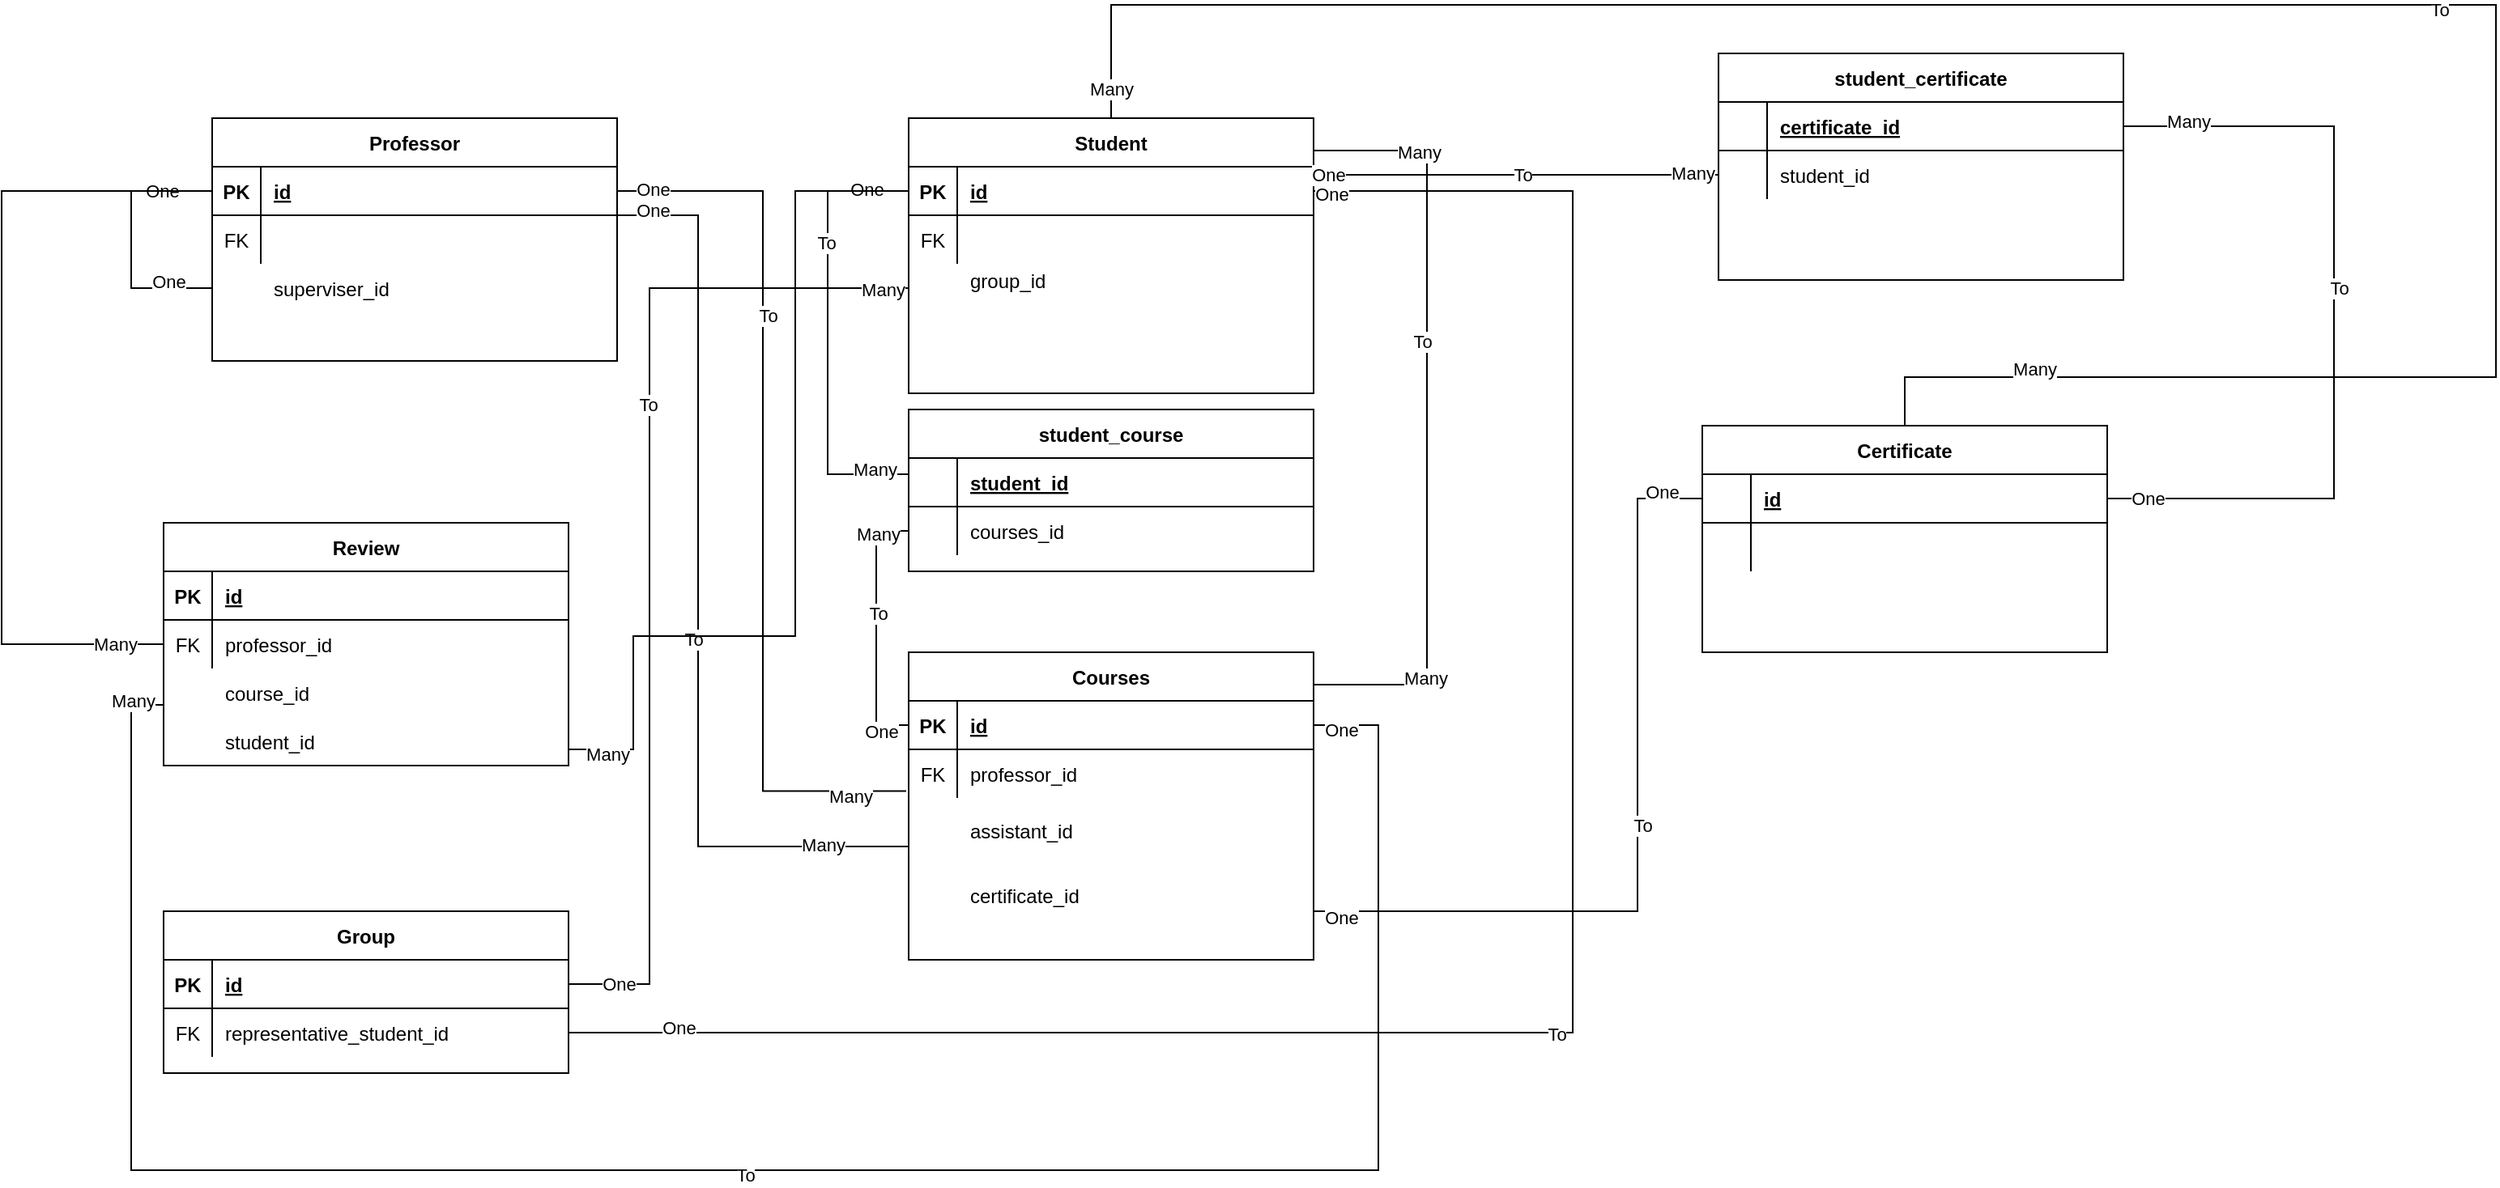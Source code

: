 <mxfile version="21.6.1" type="github">
  <diagram id="R2lEEEUBdFMjLlhIrx00" name="Page-1">
    <mxGraphModel dx="3353" dy="972" grid="1" gridSize="10" guides="1" tooltips="1" connect="1" arrows="1" fold="1" page="1" pageScale="1" pageWidth="850" pageHeight="1100" math="0" shadow="0" extFonts="Permanent Marker^https://fonts.googleapis.com/css?family=Permanent+Marker">
      <root>
        <mxCell id="0" />
        <mxCell id="1" parent="0" />
        <mxCell id="C-vyLk0tnHw3VtMMgP7b-23" value="Professor" style="shape=table;startSize=30;container=1;collapsible=1;childLayout=tableLayout;fixedRows=1;rowLines=0;fontStyle=1;align=center;resizeLast=1;" parent="1" vertex="1">
          <mxGeometry x="80" y="140" width="250" height="150" as="geometry" />
        </mxCell>
        <mxCell id="C-vyLk0tnHw3VtMMgP7b-24" value="" style="shape=partialRectangle;collapsible=0;dropTarget=0;pointerEvents=0;fillColor=none;points=[[0,0.5],[1,0.5]];portConstraint=eastwest;top=0;left=0;right=0;bottom=1;" parent="C-vyLk0tnHw3VtMMgP7b-23" vertex="1">
          <mxGeometry y="30" width="250" height="30" as="geometry" />
        </mxCell>
        <mxCell id="C-vyLk0tnHw3VtMMgP7b-25" value="PK" style="shape=partialRectangle;overflow=hidden;connectable=0;fillColor=none;top=0;left=0;bottom=0;right=0;fontStyle=1;" parent="C-vyLk0tnHw3VtMMgP7b-24" vertex="1">
          <mxGeometry width="30" height="30" as="geometry">
            <mxRectangle width="30" height="30" as="alternateBounds" />
          </mxGeometry>
        </mxCell>
        <mxCell id="C-vyLk0tnHw3VtMMgP7b-26" value="id" style="shape=partialRectangle;overflow=hidden;connectable=0;fillColor=none;top=0;left=0;bottom=0;right=0;align=left;spacingLeft=6;fontStyle=5;" parent="C-vyLk0tnHw3VtMMgP7b-24" vertex="1">
          <mxGeometry x="30" width="220" height="30" as="geometry">
            <mxRectangle width="220" height="30" as="alternateBounds" />
          </mxGeometry>
        </mxCell>
        <mxCell id="C-vyLk0tnHw3VtMMgP7b-27" value="" style="shape=partialRectangle;collapsible=0;dropTarget=0;pointerEvents=0;fillColor=none;points=[[0,0.5],[1,0.5]];portConstraint=eastwest;top=0;left=0;right=0;bottom=0;" parent="C-vyLk0tnHw3VtMMgP7b-23" vertex="1">
          <mxGeometry y="60" width="250" height="30" as="geometry" />
        </mxCell>
        <mxCell id="C-vyLk0tnHw3VtMMgP7b-28" value="FK" style="shape=partialRectangle;overflow=hidden;connectable=0;fillColor=none;top=0;left=0;bottom=0;right=0;" parent="C-vyLk0tnHw3VtMMgP7b-27" vertex="1">
          <mxGeometry width="30" height="30" as="geometry">
            <mxRectangle width="30" height="30" as="alternateBounds" />
          </mxGeometry>
        </mxCell>
        <mxCell id="C-vyLk0tnHw3VtMMgP7b-29" value="" style="shape=partialRectangle;overflow=hidden;connectable=0;fillColor=none;top=0;left=0;bottom=0;right=0;align=left;spacingLeft=6;" parent="C-vyLk0tnHw3VtMMgP7b-27" vertex="1">
          <mxGeometry x="30" width="220" height="30" as="geometry">
            <mxRectangle width="220" height="30" as="alternateBounds" />
          </mxGeometry>
        </mxCell>
        <mxCell id="u_L2M56FNfiMDBvB7FRl-4" style="edgeStyle=orthogonalEdgeStyle;rounded=0;orthogonalLoop=1;jettySize=auto;html=1;exitX=1;exitY=0.5;exitDx=0;exitDy=0;" edge="1" parent="C-vyLk0tnHw3VtMMgP7b-23" source="C-vyLk0tnHw3VtMMgP7b-24" target="C-vyLk0tnHw3VtMMgP7b-24">
          <mxGeometry relative="1" as="geometry" />
        </mxCell>
        <mxCell id="u_L2M56FNfiMDBvB7FRl-63" style="edgeStyle=orthogonalEdgeStyle;rounded=0;orthogonalLoop=1;jettySize=auto;html=1;endArrow=none;endFill=0;" edge="1" parent="1" source="u_L2M56FNfiMDBvB7FRl-5" target="u_L2M56FNfiMDBvB7FRl-13">
          <mxGeometry relative="1" as="geometry">
            <Array as="points">
              <mxPoint x="830" y="160" />
              <mxPoint x="830" y="490" />
            </Array>
          </mxGeometry>
        </mxCell>
        <mxCell id="u_L2M56FNfiMDBvB7FRl-64" value="Many" style="edgeLabel;html=1;align=center;verticalAlign=middle;resizable=0;points=[];" vertex="1" connectable="0" parent="u_L2M56FNfiMDBvB7FRl-63">
          <mxGeometry x="-0.723" y="-1" relative="1" as="geometry">
            <mxPoint as="offset" />
          </mxGeometry>
        </mxCell>
        <mxCell id="u_L2M56FNfiMDBvB7FRl-65" value="To" style="edgeLabel;html=1;align=center;verticalAlign=middle;resizable=0;points=[];" vertex="1" connectable="0" parent="u_L2M56FNfiMDBvB7FRl-63">
          <mxGeometry x="-0.2" y="-3" relative="1" as="geometry">
            <mxPoint as="offset" />
          </mxGeometry>
        </mxCell>
        <mxCell id="u_L2M56FNfiMDBvB7FRl-66" value="Many" style="edgeLabel;html=1;align=center;verticalAlign=middle;resizable=0;points=[];" vertex="1" connectable="0" parent="u_L2M56FNfiMDBvB7FRl-63">
          <mxGeometry x="0.686" y="-1" relative="1" as="geometry">
            <mxPoint as="offset" />
          </mxGeometry>
        </mxCell>
        <mxCell id="u_L2M56FNfiMDBvB7FRl-156" style="edgeStyle=orthogonalEdgeStyle;rounded=0;orthogonalLoop=1;jettySize=auto;html=1;entryX=0.5;entryY=0;entryDx=0;entryDy=0;endArrow=none;endFill=0;" edge="1" parent="1" source="u_L2M56FNfiMDBvB7FRl-5" target="u_L2M56FNfiMDBvB7FRl-122">
          <mxGeometry relative="1" as="geometry">
            <Array as="points">
              <mxPoint x="635" y="70" />
              <mxPoint x="1490" y="70" />
              <mxPoint x="1490" y="300" />
              <mxPoint x="1125" y="300" />
            </Array>
          </mxGeometry>
        </mxCell>
        <mxCell id="u_L2M56FNfiMDBvB7FRl-157" value="Many" style="edgeLabel;html=1;align=center;verticalAlign=middle;resizable=0;points=[];" vertex="1" connectable="0" parent="u_L2M56FNfiMDBvB7FRl-156">
          <mxGeometry x="0.858" y="-5" relative="1" as="geometry">
            <mxPoint as="offset" />
          </mxGeometry>
        </mxCell>
        <mxCell id="u_L2M56FNfiMDBvB7FRl-158" value="To" style="edgeLabel;html=1;align=center;verticalAlign=middle;resizable=0;points=[];" vertex="1" connectable="0" parent="u_L2M56FNfiMDBvB7FRl-156">
          <mxGeometry x="0.148" y="-3" relative="1" as="geometry">
            <mxPoint as="offset" />
          </mxGeometry>
        </mxCell>
        <mxCell id="u_L2M56FNfiMDBvB7FRl-159" value="Many" style="edgeLabel;html=1;align=center;verticalAlign=middle;resizable=0;points=[];" vertex="1" connectable="0" parent="u_L2M56FNfiMDBvB7FRl-156">
          <mxGeometry x="-0.976" relative="1" as="geometry">
            <mxPoint as="offset" />
          </mxGeometry>
        </mxCell>
        <mxCell id="u_L2M56FNfiMDBvB7FRl-5" value="Student" style="shape=table;startSize=30;container=1;collapsible=1;childLayout=tableLayout;fixedRows=1;rowLines=0;fontStyle=1;align=center;resizeLast=1;" vertex="1" parent="1">
          <mxGeometry x="510" y="140" width="250" height="170" as="geometry" />
        </mxCell>
        <mxCell id="u_L2M56FNfiMDBvB7FRl-6" value="" style="shape=partialRectangle;collapsible=0;dropTarget=0;pointerEvents=0;fillColor=none;points=[[0,0.5],[1,0.5]];portConstraint=eastwest;top=0;left=0;right=0;bottom=1;" vertex="1" parent="u_L2M56FNfiMDBvB7FRl-5">
          <mxGeometry y="30" width="250" height="30" as="geometry" />
        </mxCell>
        <mxCell id="u_L2M56FNfiMDBvB7FRl-7" value="PK" style="shape=partialRectangle;overflow=hidden;connectable=0;fillColor=none;top=0;left=0;bottom=0;right=0;fontStyle=1;" vertex="1" parent="u_L2M56FNfiMDBvB7FRl-6">
          <mxGeometry width="30" height="30" as="geometry">
            <mxRectangle width="30" height="30" as="alternateBounds" />
          </mxGeometry>
        </mxCell>
        <mxCell id="u_L2M56FNfiMDBvB7FRl-8" value="id" style="shape=partialRectangle;overflow=hidden;connectable=0;fillColor=none;top=0;left=0;bottom=0;right=0;align=left;spacingLeft=6;fontStyle=5;" vertex="1" parent="u_L2M56FNfiMDBvB7FRl-6">
          <mxGeometry x="30" width="220" height="30" as="geometry">
            <mxRectangle width="220" height="30" as="alternateBounds" />
          </mxGeometry>
        </mxCell>
        <mxCell id="u_L2M56FNfiMDBvB7FRl-9" value="" style="shape=partialRectangle;collapsible=0;dropTarget=0;pointerEvents=0;fillColor=none;points=[[0,0.5],[1,0.5]];portConstraint=eastwest;top=0;left=0;right=0;bottom=0;" vertex="1" parent="u_L2M56FNfiMDBvB7FRl-5">
          <mxGeometry y="60" width="250" height="30" as="geometry" />
        </mxCell>
        <mxCell id="u_L2M56FNfiMDBvB7FRl-10" value="FK" style="shape=partialRectangle;overflow=hidden;connectable=0;fillColor=none;top=0;left=0;bottom=0;right=0;" vertex="1" parent="u_L2M56FNfiMDBvB7FRl-9">
          <mxGeometry width="30" height="30" as="geometry">
            <mxRectangle width="30" height="30" as="alternateBounds" />
          </mxGeometry>
        </mxCell>
        <mxCell id="u_L2M56FNfiMDBvB7FRl-11" value="" style="shape=partialRectangle;overflow=hidden;connectable=0;fillColor=none;top=0;left=0;bottom=0;right=0;align=left;spacingLeft=6;" vertex="1" parent="u_L2M56FNfiMDBvB7FRl-9">
          <mxGeometry x="30" width="220" height="30" as="geometry">
            <mxRectangle width="220" height="30" as="alternateBounds" />
          </mxGeometry>
        </mxCell>
        <mxCell id="u_L2M56FNfiMDBvB7FRl-12" style="edgeStyle=orthogonalEdgeStyle;rounded=0;orthogonalLoop=1;jettySize=auto;html=1;exitX=1;exitY=0.5;exitDx=0;exitDy=0;" edge="1" parent="u_L2M56FNfiMDBvB7FRl-5" source="u_L2M56FNfiMDBvB7FRl-6" target="u_L2M56FNfiMDBvB7FRl-6">
          <mxGeometry relative="1" as="geometry" />
        </mxCell>
        <mxCell id="u_L2M56FNfiMDBvB7FRl-13" value="Courses" style="shape=table;startSize=30;container=1;collapsible=1;childLayout=tableLayout;fixedRows=1;rowLines=0;fontStyle=1;align=center;resizeLast=1;" vertex="1" parent="1">
          <mxGeometry x="510" y="470" width="250" height="190" as="geometry" />
        </mxCell>
        <mxCell id="u_L2M56FNfiMDBvB7FRl-14" value="" style="shape=partialRectangle;collapsible=0;dropTarget=0;pointerEvents=0;fillColor=none;points=[[0,0.5],[1,0.5]];portConstraint=eastwest;top=0;left=0;right=0;bottom=1;" vertex="1" parent="u_L2M56FNfiMDBvB7FRl-13">
          <mxGeometry y="30" width="250" height="30" as="geometry" />
        </mxCell>
        <mxCell id="u_L2M56FNfiMDBvB7FRl-15" value="PK" style="shape=partialRectangle;overflow=hidden;connectable=0;fillColor=none;top=0;left=0;bottom=0;right=0;fontStyle=1;" vertex="1" parent="u_L2M56FNfiMDBvB7FRl-14">
          <mxGeometry width="30" height="30" as="geometry">
            <mxRectangle width="30" height="30" as="alternateBounds" />
          </mxGeometry>
        </mxCell>
        <mxCell id="u_L2M56FNfiMDBvB7FRl-16" value="id" style="shape=partialRectangle;overflow=hidden;connectable=0;fillColor=none;top=0;left=0;bottom=0;right=0;align=left;spacingLeft=6;fontStyle=5;" vertex="1" parent="u_L2M56FNfiMDBvB7FRl-14">
          <mxGeometry x="30" width="220" height="30" as="geometry">
            <mxRectangle width="220" height="30" as="alternateBounds" />
          </mxGeometry>
        </mxCell>
        <mxCell id="u_L2M56FNfiMDBvB7FRl-17" value="" style="shape=partialRectangle;collapsible=0;dropTarget=0;pointerEvents=0;fillColor=none;points=[[0,0.5],[1,0.5]];portConstraint=eastwest;top=0;left=0;right=0;bottom=0;" vertex="1" parent="u_L2M56FNfiMDBvB7FRl-13">
          <mxGeometry y="60" width="250" height="30" as="geometry" />
        </mxCell>
        <mxCell id="u_L2M56FNfiMDBvB7FRl-18" value="FK" style="shape=partialRectangle;overflow=hidden;connectable=0;fillColor=none;top=0;left=0;bottom=0;right=0;" vertex="1" parent="u_L2M56FNfiMDBvB7FRl-17">
          <mxGeometry width="30" height="30" as="geometry">
            <mxRectangle width="30" height="30" as="alternateBounds" />
          </mxGeometry>
        </mxCell>
        <mxCell id="u_L2M56FNfiMDBvB7FRl-19" value="professor_id" style="shape=partialRectangle;overflow=hidden;connectable=0;fillColor=none;top=0;left=0;bottom=0;right=0;align=left;spacingLeft=6;" vertex="1" parent="u_L2M56FNfiMDBvB7FRl-17">
          <mxGeometry x="30" width="220" height="30" as="geometry">
            <mxRectangle width="220" height="30" as="alternateBounds" />
          </mxGeometry>
        </mxCell>
        <mxCell id="u_L2M56FNfiMDBvB7FRl-20" style="edgeStyle=orthogonalEdgeStyle;rounded=0;orthogonalLoop=1;jettySize=auto;html=1;exitX=1;exitY=0.5;exitDx=0;exitDy=0;" edge="1" parent="u_L2M56FNfiMDBvB7FRl-13" source="u_L2M56FNfiMDBvB7FRl-14" target="u_L2M56FNfiMDBvB7FRl-14">
          <mxGeometry relative="1" as="geometry" />
        </mxCell>
        <mxCell id="u_L2M56FNfiMDBvB7FRl-21" value="Group" style="shape=table;startSize=30;container=1;collapsible=1;childLayout=tableLayout;fixedRows=1;rowLines=0;fontStyle=1;align=center;resizeLast=1;" vertex="1" parent="1">
          <mxGeometry x="50" y="630" width="250" height="100" as="geometry" />
        </mxCell>
        <mxCell id="u_L2M56FNfiMDBvB7FRl-22" value="" style="shape=partialRectangle;collapsible=0;dropTarget=0;pointerEvents=0;fillColor=none;points=[[0,0.5],[1,0.5]];portConstraint=eastwest;top=0;left=0;right=0;bottom=1;" vertex="1" parent="u_L2M56FNfiMDBvB7FRl-21">
          <mxGeometry y="30" width="250" height="30" as="geometry" />
        </mxCell>
        <mxCell id="u_L2M56FNfiMDBvB7FRl-23" value="PK" style="shape=partialRectangle;overflow=hidden;connectable=0;fillColor=none;top=0;left=0;bottom=0;right=0;fontStyle=1;" vertex="1" parent="u_L2M56FNfiMDBvB7FRl-22">
          <mxGeometry width="30" height="30" as="geometry">
            <mxRectangle width="30" height="30" as="alternateBounds" />
          </mxGeometry>
        </mxCell>
        <mxCell id="u_L2M56FNfiMDBvB7FRl-24" value="id" style="shape=partialRectangle;overflow=hidden;connectable=0;fillColor=none;top=0;left=0;bottom=0;right=0;align=left;spacingLeft=6;fontStyle=5;" vertex="1" parent="u_L2M56FNfiMDBvB7FRl-22">
          <mxGeometry x="30" width="220" height="30" as="geometry">
            <mxRectangle width="220" height="30" as="alternateBounds" />
          </mxGeometry>
        </mxCell>
        <mxCell id="u_L2M56FNfiMDBvB7FRl-25" value="" style="shape=partialRectangle;collapsible=0;dropTarget=0;pointerEvents=0;fillColor=none;points=[[0,0.5],[1,0.5]];portConstraint=eastwest;top=0;left=0;right=0;bottom=0;" vertex="1" parent="u_L2M56FNfiMDBvB7FRl-21">
          <mxGeometry y="60" width="250" height="30" as="geometry" />
        </mxCell>
        <mxCell id="u_L2M56FNfiMDBvB7FRl-26" value="FK" style="shape=partialRectangle;overflow=hidden;connectable=0;fillColor=none;top=0;left=0;bottom=0;right=0;" vertex="1" parent="u_L2M56FNfiMDBvB7FRl-25">
          <mxGeometry width="30" height="30" as="geometry">
            <mxRectangle width="30" height="30" as="alternateBounds" />
          </mxGeometry>
        </mxCell>
        <mxCell id="u_L2M56FNfiMDBvB7FRl-27" value="representative_student_id" style="shape=partialRectangle;overflow=hidden;connectable=0;fillColor=none;top=0;left=0;bottom=0;right=0;align=left;spacingLeft=6;" vertex="1" parent="u_L2M56FNfiMDBvB7FRl-25">
          <mxGeometry x="30" width="220" height="30" as="geometry">
            <mxRectangle width="220" height="30" as="alternateBounds" />
          </mxGeometry>
        </mxCell>
        <mxCell id="u_L2M56FNfiMDBvB7FRl-28" style="edgeStyle=orthogonalEdgeStyle;rounded=0;orthogonalLoop=1;jettySize=auto;html=1;exitX=1;exitY=0.5;exitDx=0;exitDy=0;" edge="1" parent="u_L2M56FNfiMDBvB7FRl-21" source="u_L2M56FNfiMDBvB7FRl-22" target="u_L2M56FNfiMDBvB7FRl-22">
          <mxGeometry relative="1" as="geometry" />
        </mxCell>
        <mxCell id="u_L2M56FNfiMDBvB7FRl-50" style="edgeStyle=orthogonalEdgeStyle;rounded=0;orthogonalLoop=1;jettySize=auto;html=1;exitX=1;exitY=0.5;exitDx=0;exitDy=0;entryX=-0.006;entryY=0.86;entryDx=0;entryDy=0;entryPerimeter=0;endArrow=none;endFill=0;" edge="1" parent="1" source="C-vyLk0tnHw3VtMMgP7b-24" target="u_L2M56FNfiMDBvB7FRl-17">
          <mxGeometry relative="1" as="geometry" />
        </mxCell>
        <mxCell id="u_L2M56FNfiMDBvB7FRl-51" value="One" style="edgeLabel;html=1;align=center;verticalAlign=middle;resizable=0;points=[];" vertex="1" connectable="0" parent="u_L2M56FNfiMDBvB7FRl-50">
          <mxGeometry x="-0.921" y="1" relative="1" as="geometry">
            <mxPoint as="offset" />
          </mxGeometry>
        </mxCell>
        <mxCell id="u_L2M56FNfiMDBvB7FRl-52" value="To" style="edgeLabel;html=1;align=center;verticalAlign=middle;resizable=0;points=[];" vertex="1" connectable="0" parent="u_L2M56FNfiMDBvB7FRl-50">
          <mxGeometry x="-0.394" y="3" relative="1" as="geometry">
            <mxPoint as="offset" />
          </mxGeometry>
        </mxCell>
        <mxCell id="u_L2M56FNfiMDBvB7FRl-53" value="Many" style="edgeLabel;html=1;align=center;verticalAlign=middle;resizable=0;points=[];" vertex="1" connectable="0" parent="u_L2M56FNfiMDBvB7FRl-50">
          <mxGeometry x="0.876" y="-3" relative="1" as="geometry">
            <mxPoint as="offset" />
          </mxGeometry>
        </mxCell>
        <mxCell id="u_L2M56FNfiMDBvB7FRl-55" value="student_course" style="shape=table;startSize=30;container=1;collapsible=1;childLayout=tableLayout;fixedRows=1;rowLines=0;fontStyle=1;align=center;resizeLast=1;" vertex="1" parent="1">
          <mxGeometry x="510" y="320" width="250" height="100" as="geometry" />
        </mxCell>
        <mxCell id="u_L2M56FNfiMDBvB7FRl-56" value="" style="shape=partialRectangle;collapsible=0;dropTarget=0;pointerEvents=0;fillColor=none;points=[[0,0.5],[1,0.5]];portConstraint=eastwest;top=0;left=0;right=0;bottom=1;" vertex="1" parent="u_L2M56FNfiMDBvB7FRl-55">
          <mxGeometry y="30" width="250" height="30" as="geometry" />
        </mxCell>
        <mxCell id="u_L2M56FNfiMDBvB7FRl-57" value="" style="shape=partialRectangle;overflow=hidden;connectable=0;fillColor=none;top=0;left=0;bottom=0;right=0;fontStyle=1;" vertex="1" parent="u_L2M56FNfiMDBvB7FRl-56">
          <mxGeometry width="30" height="30" as="geometry">
            <mxRectangle width="30" height="30" as="alternateBounds" />
          </mxGeometry>
        </mxCell>
        <mxCell id="u_L2M56FNfiMDBvB7FRl-58" value="student_id" style="shape=partialRectangle;overflow=hidden;connectable=0;fillColor=none;top=0;left=0;bottom=0;right=0;align=left;spacingLeft=6;fontStyle=5;" vertex="1" parent="u_L2M56FNfiMDBvB7FRl-56">
          <mxGeometry x="30" width="220" height="30" as="geometry">
            <mxRectangle width="220" height="30" as="alternateBounds" />
          </mxGeometry>
        </mxCell>
        <mxCell id="u_L2M56FNfiMDBvB7FRl-59" value="" style="shape=partialRectangle;collapsible=0;dropTarget=0;pointerEvents=0;fillColor=none;points=[[0,0.5],[1,0.5]];portConstraint=eastwest;top=0;left=0;right=0;bottom=0;" vertex="1" parent="u_L2M56FNfiMDBvB7FRl-55">
          <mxGeometry y="60" width="250" height="30" as="geometry" />
        </mxCell>
        <mxCell id="u_L2M56FNfiMDBvB7FRl-60" value="" style="shape=partialRectangle;overflow=hidden;connectable=0;fillColor=none;top=0;left=0;bottom=0;right=0;" vertex="1" parent="u_L2M56FNfiMDBvB7FRl-59">
          <mxGeometry width="30" height="30" as="geometry">
            <mxRectangle width="30" height="30" as="alternateBounds" />
          </mxGeometry>
        </mxCell>
        <mxCell id="u_L2M56FNfiMDBvB7FRl-61" value="courses_id" style="shape=partialRectangle;overflow=hidden;connectable=0;fillColor=none;top=0;left=0;bottom=0;right=0;align=left;spacingLeft=6;" vertex="1" parent="u_L2M56FNfiMDBvB7FRl-59">
          <mxGeometry x="30" width="220" height="30" as="geometry">
            <mxRectangle width="220" height="30" as="alternateBounds" />
          </mxGeometry>
        </mxCell>
        <mxCell id="u_L2M56FNfiMDBvB7FRl-62" style="edgeStyle=orthogonalEdgeStyle;rounded=0;orthogonalLoop=1;jettySize=auto;html=1;exitX=1;exitY=0.5;exitDx=0;exitDy=0;" edge="1" parent="u_L2M56FNfiMDBvB7FRl-55" source="u_L2M56FNfiMDBvB7FRl-56" target="u_L2M56FNfiMDBvB7FRl-56">
          <mxGeometry relative="1" as="geometry" />
        </mxCell>
        <mxCell id="u_L2M56FNfiMDBvB7FRl-67" style="edgeStyle=orthogonalEdgeStyle;rounded=0;orthogonalLoop=1;jettySize=auto;html=1;exitX=0;exitY=0.5;exitDx=0;exitDy=0;entryX=0;entryY=0.5;entryDx=0;entryDy=0;endArrow=none;endFill=0;" edge="1" parent="1" source="u_L2M56FNfiMDBvB7FRl-14" target="u_L2M56FNfiMDBvB7FRl-59">
          <mxGeometry relative="1" as="geometry" />
        </mxCell>
        <mxCell id="u_L2M56FNfiMDBvB7FRl-72" value="One" style="edgeLabel;html=1;align=center;verticalAlign=middle;resizable=0;points=[];" vertex="1" connectable="0" parent="u_L2M56FNfiMDBvB7FRl-67">
          <mxGeometry x="-0.783" y="4" relative="1" as="geometry">
            <mxPoint as="offset" />
          </mxGeometry>
        </mxCell>
        <mxCell id="u_L2M56FNfiMDBvB7FRl-73" value="To" style="edgeLabel;html=1;align=center;verticalAlign=middle;resizable=0;points=[];" vertex="1" connectable="0" parent="u_L2M56FNfiMDBvB7FRl-67">
          <mxGeometry x="0.113" y="-1" relative="1" as="geometry">
            <mxPoint as="offset" />
          </mxGeometry>
        </mxCell>
        <mxCell id="u_L2M56FNfiMDBvB7FRl-74" value="Many" style="edgeLabel;html=1;align=center;verticalAlign=middle;resizable=0;points=[];" vertex="1" connectable="0" parent="u_L2M56FNfiMDBvB7FRl-67">
          <mxGeometry x="0.731" y="-1" relative="1" as="geometry">
            <mxPoint as="offset" />
          </mxGeometry>
        </mxCell>
        <mxCell id="u_L2M56FNfiMDBvB7FRl-68" style="edgeStyle=orthogonalEdgeStyle;rounded=0;orthogonalLoop=1;jettySize=auto;html=1;exitX=0;exitY=0.5;exitDx=0;exitDy=0;entryX=0;entryY=0.5;entryDx=0;entryDy=0;endArrow=none;endFill=0;" edge="1" parent="1" source="u_L2M56FNfiMDBvB7FRl-6" target="u_L2M56FNfiMDBvB7FRl-56">
          <mxGeometry relative="1" as="geometry">
            <Array as="points">
              <mxPoint x="460" y="185" />
              <mxPoint x="460" y="360" />
              <mxPoint x="510" y="360" />
            </Array>
          </mxGeometry>
        </mxCell>
        <mxCell id="u_L2M56FNfiMDBvB7FRl-69" value="One" style="edgeLabel;html=1;align=center;verticalAlign=middle;resizable=0;points=[];" vertex="1" connectable="0" parent="u_L2M56FNfiMDBvB7FRl-68">
          <mxGeometry x="-0.811" y="-1" relative="1" as="geometry">
            <mxPoint as="offset" />
          </mxGeometry>
        </mxCell>
        <mxCell id="u_L2M56FNfiMDBvB7FRl-70" value="To" style="edgeLabel;html=1;align=center;verticalAlign=middle;resizable=0;points=[];" vertex="1" connectable="0" parent="u_L2M56FNfiMDBvB7FRl-68">
          <mxGeometry x="-0.414" y="-1" relative="1" as="geometry">
            <mxPoint as="offset" />
          </mxGeometry>
        </mxCell>
        <mxCell id="u_L2M56FNfiMDBvB7FRl-71" value="Many" style="edgeLabel;html=1;align=center;verticalAlign=middle;resizable=0;points=[];" vertex="1" connectable="0" parent="u_L2M56FNfiMDBvB7FRl-68">
          <mxGeometry x="0.811" y="3" relative="1" as="geometry">
            <mxPoint as="offset" />
          </mxGeometry>
        </mxCell>
        <mxCell id="u_L2M56FNfiMDBvB7FRl-82" style="edgeStyle=orthogonalEdgeStyle;rounded=0;orthogonalLoop=1;jettySize=auto;html=1;exitX=0;exitY=0.5;exitDx=0;exitDy=0;entryX=0;entryY=0.5;entryDx=0;entryDy=0;endArrow=none;endFill=0;" edge="1" parent="1" source="u_L2M56FNfiMDBvB7FRl-78" target="C-vyLk0tnHw3VtMMgP7b-24">
          <mxGeometry relative="1" as="geometry">
            <Array as="points">
              <mxPoint x="30" y="245" />
              <mxPoint x="30" y="185" />
            </Array>
          </mxGeometry>
        </mxCell>
        <mxCell id="u_L2M56FNfiMDBvB7FRl-83" value="One" style="edgeLabel;html=1;align=center;verticalAlign=middle;resizable=0;points=[];" vertex="1" connectable="0" parent="u_L2M56FNfiMDBvB7FRl-82">
          <mxGeometry x="0.606" relative="1" as="geometry">
            <mxPoint as="offset" />
          </mxGeometry>
        </mxCell>
        <mxCell id="u_L2M56FNfiMDBvB7FRl-84" value="One" style="edgeLabel;html=1;align=center;verticalAlign=middle;resizable=0;points=[];" vertex="1" connectable="0" parent="u_L2M56FNfiMDBvB7FRl-82">
          <mxGeometry x="-0.665" y="-4" relative="1" as="geometry">
            <mxPoint as="offset" />
          </mxGeometry>
        </mxCell>
        <mxCell id="u_L2M56FNfiMDBvB7FRl-78" value="" style="shape=partialRectangle;collapsible=0;dropTarget=0;pointerEvents=0;fillColor=none;points=[[0,0.5],[1,0.5]];portConstraint=eastwest;top=0;left=0;right=0;bottom=0;" vertex="1" parent="1">
          <mxGeometry x="80" y="230" width="250" height="30" as="geometry" />
        </mxCell>
        <mxCell id="u_L2M56FNfiMDBvB7FRl-79" value="" style="shape=partialRectangle;overflow=hidden;connectable=0;fillColor=none;top=0;left=0;bottom=0;right=0;" vertex="1" parent="u_L2M56FNfiMDBvB7FRl-78">
          <mxGeometry width="30" height="30" as="geometry">
            <mxRectangle width="30" height="30" as="alternateBounds" />
          </mxGeometry>
        </mxCell>
        <mxCell id="u_L2M56FNfiMDBvB7FRl-80" value="superviser_id" style="shape=partialRectangle;overflow=hidden;connectable=0;fillColor=none;top=0;left=0;bottom=0;right=0;align=left;spacingLeft=6;" vertex="1" parent="u_L2M56FNfiMDBvB7FRl-78">
          <mxGeometry x="30" width="220" height="30" as="geometry">
            <mxRectangle width="220" height="30" as="alternateBounds" />
          </mxGeometry>
        </mxCell>
        <mxCell id="u_L2M56FNfiMDBvB7FRl-86" value="group_id" style="shape=partialRectangle;overflow=hidden;connectable=0;fillColor=none;top=0;left=0;bottom=0;right=0;align=left;spacingLeft=6;" vertex="1" parent="1">
          <mxGeometry x="540" y="230" width="220" height="20" as="geometry">
            <mxRectangle width="220" height="30" as="alternateBounds" />
          </mxGeometry>
        </mxCell>
        <mxCell id="u_L2M56FNfiMDBvB7FRl-87" style="edgeStyle=orthogonalEdgeStyle;rounded=0;orthogonalLoop=1;jettySize=auto;html=1;exitX=1;exitY=0.5;exitDx=0;exitDy=0;entryX=0;entryY=0.75;entryDx=0;entryDy=0;endArrow=none;endFill=0;" edge="1" parent="1" source="u_L2M56FNfiMDBvB7FRl-22" target="u_L2M56FNfiMDBvB7FRl-5">
          <mxGeometry relative="1" as="geometry">
            <Array as="points">
              <mxPoint x="350" y="675" />
              <mxPoint x="350" y="245" />
            </Array>
          </mxGeometry>
        </mxCell>
        <mxCell id="u_L2M56FNfiMDBvB7FRl-88" value="One" style="edgeLabel;html=1;align=center;verticalAlign=middle;resizable=0;points=[];" vertex="1" connectable="0" parent="u_L2M56FNfiMDBvB7FRl-87">
          <mxGeometry x="-0.876" relative="1" as="geometry">
            <mxPoint x="-10" as="offset" />
          </mxGeometry>
        </mxCell>
        <mxCell id="u_L2M56FNfiMDBvB7FRl-89" value="To" style="edgeLabel;html=1;align=center;verticalAlign=middle;resizable=0;points=[];" vertex="1" connectable="0" parent="u_L2M56FNfiMDBvB7FRl-87">
          <mxGeometry x="0.231" y="1" relative="1" as="geometry">
            <mxPoint as="offset" />
          </mxGeometry>
        </mxCell>
        <mxCell id="u_L2M56FNfiMDBvB7FRl-90" value="Many" style="edgeLabel;html=1;align=center;verticalAlign=middle;resizable=0;points=[];" vertex="1" connectable="0" parent="u_L2M56FNfiMDBvB7FRl-87">
          <mxGeometry x="0.884" y="-1" relative="1" as="geometry">
            <mxPoint as="offset" />
          </mxGeometry>
        </mxCell>
        <mxCell id="u_L2M56FNfiMDBvB7FRl-92" style="edgeStyle=orthogonalEdgeStyle;rounded=0;orthogonalLoop=1;jettySize=auto;html=1;exitX=1;exitY=0.5;exitDx=0;exitDy=0;entryX=1;entryY=0.5;entryDx=0;entryDy=0;endArrow=none;endFill=0;" edge="1" parent="1" source="u_L2M56FNfiMDBvB7FRl-6" target="u_L2M56FNfiMDBvB7FRl-25">
          <mxGeometry relative="1" as="geometry">
            <Array as="points">
              <mxPoint x="920" y="185" />
              <mxPoint x="920" y="705" />
            </Array>
          </mxGeometry>
        </mxCell>
        <mxCell id="u_L2M56FNfiMDBvB7FRl-93" value="One" style="edgeLabel;html=1;align=center;verticalAlign=middle;resizable=0;points=[];" vertex="1" connectable="0" parent="u_L2M56FNfiMDBvB7FRl-92">
          <mxGeometry x="-0.79" y="-2" relative="1" as="geometry">
            <mxPoint x="-126" as="offset" />
          </mxGeometry>
        </mxCell>
        <mxCell id="u_L2M56FNfiMDBvB7FRl-94" value="To" style="edgeLabel;html=1;align=center;verticalAlign=middle;resizable=0;points=[];" vertex="1" connectable="0" parent="u_L2M56FNfiMDBvB7FRl-92">
          <mxGeometry x="0.062" y="1" relative="1" as="geometry">
            <mxPoint as="offset" />
          </mxGeometry>
        </mxCell>
        <mxCell id="u_L2M56FNfiMDBvB7FRl-95" value="One" style="edgeLabel;html=1;align=center;verticalAlign=middle;resizable=0;points=[];" vertex="1" connectable="0" parent="u_L2M56FNfiMDBvB7FRl-92">
          <mxGeometry x="0.895" y="-3" relative="1" as="geometry">
            <mxPoint as="offset" />
          </mxGeometry>
        </mxCell>
        <mxCell id="u_L2M56FNfiMDBvB7FRl-96" value="assistant_id" style="shape=partialRectangle;overflow=hidden;connectable=0;fillColor=none;top=0;left=0;bottom=0;right=0;align=left;spacingLeft=6;" vertex="1" parent="1">
          <mxGeometry x="540" y="570" width="220" height="20" as="geometry">
            <mxRectangle width="220" height="30" as="alternateBounds" />
          </mxGeometry>
        </mxCell>
        <mxCell id="u_L2M56FNfiMDBvB7FRl-97" style="edgeStyle=orthogonalEdgeStyle;rounded=0;orthogonalLoop=1;jettySize=auto;html=1;exitX=1;exitY=0.5;exitDx=0;exitDy=0;endArrow=none;endFill=0;" edge="1" parent="1" source="C-vyLk0tnHw3VtMMgP7b-24">
          <mxGeometry relative="1" as="geometry">
            <mxPoint x="510" y="590" as="targetPoint" />
            <Array as="points">
              <mxPoint x="330" y="200" />
              <mxPoint x="380" y="200" />
              <mxPoint x="380" y="590" />
            </Array>
          </mxGeometry>
        </mxCell>
        <mxCell id="u_L2M56FNfiMDBvB7FRl-98" value="One" style="edgeLabel;html=1;align=center;verticalAlign=middle;resizable=0;points=[];" vertex="1" connectable="0" parent="u_L2M56FNfiMDBvB7FRl-97">
          <mxGeometry x="-0.877" y="3" relative="1" as="geometry">
            <mxPoint x="1" as="offset" />
          </mxGeometry>
        </mxCell>
        <mxCell id="u_L2M56FNfiMDBvB7FRl-99" value="Many" style="edgeLabel;html=1;align=center;verticalAlign=middle;resizable=0;points=[];" vertex="1" connectable="0" parent="u_L2M56FNfiMDBvB7FRl-97">
          <mxGeometry x="0.818" y="1" relative="1" as="geometry">
            <mxPoint as="offset" />
          </mxGeometry>
        </mxCell>
        <mxCell id="u_L2M56FNfiMDBvB7FRl-100" value="To" style="edgeLabel;html=1;align=center;verticalAlign=middle;resizable=0;points=[];" vertex="1" connectable="0" parent="u_L2M56FNfiMDBvB7FRl-97">
          <mxGeometry x="0.12" y="-3" relative="1" as="geometry">
            <mxPoint y="-1" as="offset" />
          </mxGeometry>
        </mxCell>
        <mxCell id="u_L2M56FNfiMDBvB7FRl-101" value="Review" style="shape=table;startSize=30;container=1;collapsible=1;childLayout=tableLayout;fixedRows=1;rowLines=0;fontStyle=1;align=center;resizeLast=1;" vertex="1" parent="1">
          <mxGeometry x="50" y="390" width="250" height="150" as="geometry" />
        </mxCell>
        <mxCell id="u_L2M56FNfiMDBvB7FRl-102" value="" style="shape=partialRectangle;collapsible=0;dropTarget=0;pointerEvents=0;fillColor=none;points=[[0,0.5],[1,0.5]];portConstraint=eastwest;top=0;left=0;right=0;bottom=1;" vertex="1" parent="u_L2M56FNfiMDBvB7FRl-101">
          <mxGeometry y="30" width="250" height="30" as="geometry" />
        </mxCell>
        <mxCell id="u_L2M56FNfiMDBvB7FRl-103" value="PK" style="shape=partialRectangle;overflow=hidden;connectable=0;fillColor=none;top=0;left=0;bottom=0;right=0;fontStyle=1;" vertex="1" parent="u_L2M56FNfiMDBvB7FRl-102">
          <mxGeometry width="30" height="30" as="geometry">
            <mxRectangle width="30" height="30" as="alternateBounds" />
          </mxGeometry>
        </mxCell>
        <mxCell id="u_L2M56FNfiMDBvB7FRl-104" value="id" style="shape=partialRectangle;overflow=hidden;connectable=0;fillColor=none;top=0;left=0;bottom=0;right=0;align=left;spacingLeft=6;fontStyle=5;" vertex="1" parent="u_L2M56FNfiMDBvB7FRl-102">
          <mxGeometry x="30" width="220" height="30" as="geometry">
            <mxRectangle width="220" height="30" as="alternateBounds" />
          </mxGeometry>
        </mxCell>
        <mxCell id="u_L2M56FNfiMDBvB7FRl-105" value="" style="shape=partialRectangle;collapsible=0;dropTarget=0;pointerEvents=0;fillColor=none;points=[[0,0.5],[1,0.5]];portConstraint=eastwest;top=0;left=0;right=0;bottom=0;" vertex="1" parent="u_L2M56FNfiMDBvB7FRl-101">
          <mxGeometry y="60" width="250" height="30" as="geometry" />
        </mxCell>
        <mxCell id="u_L2M56FNfiMDBvB7FRl-106" value="FK" style="shape=partialRectangle;overflow=hidden;connectable=0;fillColor=none;top=0;left=0;bottom=0;right=0;" vertex="1" parent="u_L2M56FNfiMDBvB7FRl-105">
          <mxGeometry width="30" height="30" as="geometry">
            <mxRectangle width="30" height="30" as="alternateBounds" />
          </mxGeometry>
        </mxCell>
        <mxCell id="u_L2M56FNfiMDBvB7FRl-107" value="professor_id" style="shape=partialRectangle;overflow=hidden;connectable=0;fillColor=none;top=0;left=0;bottom=0;right=0;align=left;spacingLeft=6;" vertex="1" parent="u_L2M56FNfiMDBvB7FRl-105">
          <mxGeometry x="30" width="220" height="30" as="geometry">
            <mxRectangle width="220" height="30" as="alternateBounds" />
          </mxGeometry>
        </mxCell>
        <mxCell id="u_L2M56FNfiMDBvB7FRl-108" style="edgeStyle=orthogonalEdgeStyle;rounded=0;orthogonalLoop=1;jettySize=auto;html=1;exitX=1;exitY=0.5;exitDx=0;exitDy=0;" edge="1" parent="u_L2M56FNfiMDBvB7FRl-101" source="u_L2M56FNfiMDBvB7FRl-102" target="u_L2M56FNfiMDBvB7FRl-102">
          <mxGeometry relative="1" as="geometry" />
        </mxCell>
        <mxCell id="u_L2M56FNfiMDBvB7FRl-110" value="course_id" style="shape=partialRectangle;overflow=hidden;connectable=0;fillColor=none;top=0;left=0;bottom=0;right=0;align=left;spacingLeft=6;" vertex="1" parent="1">
          <mxGeometry x="80" y="480" width="220" height="30" as="geometry">
            <mxRectangle width="220" height="30" as="alternateBounds" />
          </mxGeometry>
        </mxCell>
        <mxCell id="u_L2M56FNfiMDBvB7FRl-111" value="student_id" style="shape=partialRectangle;overflow=hidden;connectable=0;fillColor=none;top=0;left=0;bottom=0;right=0;align=left;spacingLeft=6;" vertex="1" parent="1">
          <mxGeometry x="80" y="510" width="220" height="30" as="geometry">
            <mxRectangle width="220" height="30" as="alternateBounds" />
          </mxGeometry>
        </mxCell>
        <mxCell id="u_L2M56FNfiMDBvB7FRl-112" style="edgeStyle=orthogonalEdgeStyle;rounded=0;orthogonalLoop=1;jettySize=auto;html=1;exitX=1;exitY=0.5;exitDx=0;exitDy=0;entryX=0;entryY=0.75;entryDx=0;entryDy=0;endArrow=none;endFill=0;" edge="1" parent="1" source="u_L2M56FNfiMDBvB7FRl-14" target="u_L2M56FNfiMDBvB7FRl-101">
          <mxGeometry relative="1" as="geometry">
            <mxPoint x="830" y="590" as="targetPoint" />
            <Array as="points">
              <mxPoint x="800" y="515" />
              <mxPoint x="800" y="790" />
              <mxPoint x="30" y="790" />
              <mxPoint x="30" y="503" />
            </Array>
          </mxGeometry>
        </mxCell>
        <mxCell id="u_L2M56FNfiMDBvB7FRl-113" value="One" style="edgeLabel;html=1;align=center;verticalAlign=middle;resizable=0;points=[];" vertex="1" connectable="0" parent="u_L2M56FNfiMDBvB7FRl-112">
          <mxGeometry x="-0.976" y="-3" relative="1" as="geometry">
            <mxPoint as="offset" />
          </mxGeometry>
        </mxCell>
        <mxCell id="u_L2M56FNfiMDBvB7FRl-114" value="To" style="edgeLabel;html=1;align=center;verticalAlign=middle;resizable=0;points=[];" vertex="1" connectable="0" parent="u_L2M56FNfiMDBvB7FRl-112">
          <mxGeometry x="0.015" y="3" relative="1" as="geometry">
            <mxPoint as="offset" />
          </mxGeometry>
        </mxCell>
        <mxCell id="u_L2M56FNfiMDBvB7FRl-116" value="Many" style="edgeLabel;html=1;align=center;verticalAlign=middle;resizable=0;points=[];" vertex="1" connectable="0" parent="u_L2M56FNfiMDBvB7FRl-112">
          <mxGeometry x="0.972" y="3" relative="1" as="geometry">
            <mxPoint as="offset" />
          </mxGeometry>
        </mxCell>
        <mxCell id="u_L2M56FNfiMDBvB7FRl-117" style="edgeStyle=orthogonalEdgeStyle;rounded=0;orthogonalLoop=1;jettySize=auto;html=1;exitX=0;exitY=0.5;exitDx=0;exitDy=0;endArrow=none;endFill=0;" edge="1" parent="1" source="u_L2M56FNfiMDBvB7FRl-6">
          <mxGeometry relative="1" as="geometry">
            <mxPoint x="300" y="530" as="targetPoint" />
            <Array as="points">
              <mxPoint x="440" y="185" />
              <mxPoint x="440" y="460" />
              <mxPoint x="340" y="460" />
              <mxPoint x="340" y="530" />
            </Array>
          </mxGeometry>
        </mxCell>
        <mxCell id="u_L2M56FNfiMDBvB7FRl-118" value="Many" style="edgeLabel;html=1;align=center;verticalAlign=middle;resizable=0;points=[];" vertex="1" connectable="0" parent="u_L2M56FNfiMDBvB7FRl-117">
          <mxGeometry x="0.915" y="3" relative="1" as="geometry">
            <mxPoint as="offset" />
          </mxGeometry>
        </mxCell>
        <mxCell id="u_L2M56FNfiMDBvB7FRl-119" style="edgeStyle=orthogonalEdgeStyle;rounded=0;orthogonalLoop=1;jettySize=auto;html=1;exitX=0;exitY=0.5;exitDx=0;exitDy=0;entryX=0;entryY=0.5;entryDx=0;entryDy=0;endArrow=none;endFill=0;" edge="1" parent="1" source="C-vyLk0tnHw3VtMMgP7b-24" target="u_L2M56FNfiMDBvB7FRl-105">
          <mxGeometry relative="1" as="geometry">
            <Array as="points">
              <mxPoint x="-50" y="185" />
              <mxPoint x="-50" y="465" />
            </Array>
          </mxGeometry>
        </mxCell>
        <mxCell id="u_L2M56FNfiMDBvB7FRl-120" value="Many" style="edgeLabel;html=1;align=center;verticalAlign=middle;resizable=0;points=[];" vertex="1" connectable="0" parent="u_L2M56FNfiMDBvB7FRl-119">
          <mxGeometry x="0.861" y="7" relative="1" as="geometry">
            <mxPoint x="5" y="7" as="offset" />
          </mxGeometry>
        </mxCell>
        <mxCell id="u_L2M56FNfiMDBvB7FRl-121" value="certificate_id" style="shape=partialRectangle;overflow=hidden;connectable=0;fillColor=none;top=0;left=0;bottom=0;right=0;align=left;spacingLeft=6;" vertex="1" parent="1">
          <mxGeometry x="540" y="610" width="220" height="20" as="geometry">
            <mxRectangle width="220" height="30" as="alternateBounds" />
          </mxGeometry>
        </mxCell>
        <mxCell id="u_L2M56FNfiMDBvB7FRl-122" value="Certificate" style="shape=table;startSize=30;container=1;collapsible=1;childLayout=tableLayout;fixedRows=1;rowLines=0;fontStyle=1;align=center;resizeLast=1;" vertex="1" parent="1">
          <mxGeometry x="1000" y="330" width="250" height="140" as="geometry" />
        </mxCell>
        <mxCell id="u_L2M56FNfiMDBvB7FRl-123" value="" style="shape=partialRectangle;collapsible=0;dropTarget=0;pointerEvents=0;fillColor=none;points=[[0,0.5],[1,0.5]];portConstraint=eastwest;top=0;left=0;right=0;bottom=1;" vertex="1" parent="u_L2M56FNfiMDBvB7FRl-122">
          <mxGeometry y="30" width="250" height="30" as="geometry" />
        </mxCell>
        <mxCell id="u_L2M56FNfiMDBvB7FRl-124" value="" style="shape=partialRectangle;overflow=hidden;connectable=0;fillColor=none;top=0;left=0;bottom=0;right=0;fontStyle=1;" vertex="1" parent="u_L2M56FNfiMDBvB7FRl-123">
          <mxGeometry width="30" height="30" as="geometry">
            <mxRectangle width="30" height="30" as="alternateBounds" />
          </mxGeometry>
        </mxCell>
        <mxCell id="u_L2M56FNfiMDBvB7FRl-125" value="id" style="shape=partialRectangle;overflow=hidden;connectable=0;fillColor=none;top=0;left=0;bottom=0;right=0;align=left;spacingLeft=6;fontStyle=5;" vertex="1" parent="u_L2M56FNfiMDBvB7FRl-123">
          <mxGeometry x="30" width="220" height="30" as="geometry">
            <mxRectangle width="220" height="30" as="alternateBounds" />
          </mxGeometry>
        </mxCell>
        <mxCell id="u_L2M56FNfiMDBvB7FRl-126" value="" style="shape=partialRectangle;collapsible=0;dropTarget=0;pointerEvents=0;fillColor=none;points=[[0,0.5],[1,0.5]];portConstraint=eastwest;top=0;left=0;right=0;bottom=0;" vertex="1" parent="u_L2M56FNfiMDBvB7FRl-122">
          <mxGeometry y="60" width="250" height="30" as="geometry" />
        </mxCell>
        <mxCell id="u_L2M56FNfiMDBvB7FRl-127" value="" style="shape=partialRectangle;overflow=hidden;connectable=0;fillColor=none;top=0;left=0;bottom=0;right=0;" vertex="1" parent="u_L2M56FNfiMDBvB7FRl-126">
          <mxGeometry width="30" height="30" as="geometry">
            <mxRectangle width="30" height="30" as="alternateBounds" />
          </mxGeometry>
        </mxCell>
        <mxCell id="u_L2M56FNfiMDBvB7FRl-128" value="" style="shape=partialRectangle;overflow=hidden;connectable=0;fillColor=none;top=0;left=0;bottom=0;right=0;align=left;spacingLeft=6;" vertex="1" parent="u_L2M56FNfiMDBvB7FRl-126">
          <mxGeometry x="30" width="220" height="30" as="geometry">
            <mxRectangle width="220" height="30" as="alternateBounds" />
          </mxGeometry>
        </mxCell>
        <mxCell id="u_L2M56FNfiMDBvB7FRl-129" style="edgeStyle=orthogonalEdgeStyle;rounded=0;orthogonalLoop=1;jettySize=auto;html=1;exitX=1;exitY=0.5;exitDx=0;exitDy=0;" edge="1" parent="u_L2M56FNfiMDBvB7FRl-122" source="u_L2M56FNfiMDBvB7FRl-123" target="u_L2M56FNfiMDBvB7FRl-123">
          <mxGeometry relative="1" as="geometry" />
        </mxCell>
        <mxCell id="u_L2M56FNfiMDBvB7FRl-130" style="edgeStyle=orthogonalEdgeStyle;rounded=0;orthogonalLoop=1;jettySize=auto;html=1;exitX=0;exitY=0.5;exitDx=0;exitDy=0;endArrow=none;endFill=0;" edge="1" parent="1" source="u_L2M56FNfiMDBvB7FRl-123">
          <mxGeometry relative="1" as="geometry">
            <mxPoint x="760" y="630" as="targetPoint" />
            <Array as="points">
              <mxPoint x="960" y="375" />
              <mxPoint x="960" y="630" />
            </Array>
          </mxGeometry>
        </mxCell>
        <mxCell id="u_L2M56FNfiMDBvB7FRl-131" value="One" style="edgeLabel;html=1;align=center;verticalAlign=middle;resizable=0;points=[];" vertex="1" connectable="0" parent="u_L2M56FNfiMDBvB7FRl-130">
          <mxGeometry x="-0.898" y="-4" relative="1" as="geometry">
            <mxPoint as="offset" />
          </mxGeometry>
        </mxCell>
        <mxCell id="u_L2M56FNfiMDBvB7FRl-132" value="To" style="edgeLabel;html=1;align=center;verticalAlign=middle;resizable=0;points=[];" vertex="1" connectable="0" parent="u_L2M56FNfiMDBvB7FRl-130">
          <mxGeometry x="-0.019" y="3" relative="1" as="geometry">
            <mxPoint y="-1" as="offset" />
          </mxGeometry>
        </mxCell>
        <mxCell id="u_L2M56FNfiMDBvB7FRl-133" value="One" style="edgeLabel;html=1;align=center;verticalAlign=middle;resizable=0;points=[];" vertex="1" connectable="0" parent="u_L2M56FNfiMDBvB7FRl-130">
          <mxGeometry x="0.934" y="4" relative="1" as="geometry">
            <mxPoint as="offset" />
          </mxGeometry>
        </mxCell>
        <mxCell id="u_L2M56FNfiMDBvB7FRl-137" value="" style="shape=partialRectangle;collapsible=0;dropTarget=0;pointerEvents=0;fillColor=none;points=[[0,0.5],[1,0.5]];portConstraint=eastwest;top=0;left=0;right=0;bottom=0;" vertex="1" parent="1">
          <mxGeometry x="1000" y="420" width="250" height="30" as="geometry" />
        </mxCell>
        <mxCell id="u_L2M56FNfiMDBvB7FRl-138" value="" style="shape=partialRectangle;overflow=hidden;connectable=0;fillColor=none;top=0;left=0;bottom=0;right=0;" vertex="1" parent="u_L2M56FNfiMDBvB7FRl-137">
          <mxGeometry width="30" height="30" as="geometry">
            <mxRectangle width="30" height="30" as="alternateBounds" />
          </mxGeometry>
        </mxCell>
        <mxCell id="u_L2M56FNfiMDBvB7FRl-139" value="" style="shape=partialRectangle;overflow=hidden;connectable=0;fillColor=none;top=0;left=0;bottom=0;right=0;align=left;spacingLeft=6;" vertex="1" parent="u_L2M56FNfiMDBvB7FRl-137">
          <mxGeometry x="30" width="220" height="30" as="geometry">
            <mxRectangle width="220" height="30" as="alternateBounds" />
          </mxGeometry>
        </mxCell>
        <mxCell id="u_L2M56FNfiMDBvB7FRl-140" value="student_certificate" style="shape=table;startSize=30;container=1;collapsible=1;childLayout=tableLayout;fixedRows=1;rowLines=0;fontStyle=1;align=center;resizeLast=1;" vertex="1" parent="1">
          <mxGeometry x="1010" y="100" width="250" height="140" as="geometry" />
        </mxCell>
        <mxCell id="u_L2M56FNfiMDBvB7FRl-141" value="" style="shape=partialRectangle;collapsible=0;dropTarget=0;pointerEvents=0;fillColor=none;points=[[0,0.5],[1,0.5]];portConstraint=eastwest;top=0;left=0;right=0;bottom=1;" vertex="1" parent="u_L2M56FNfiMDBvB7FRl-140">
          <mxGeometry y="30" width="250" height="30" as="geometry" />
        </mxCell>
        <mxCell id="u_L2M56FNfiMDBvB7FRl-142" value="" style="shape=partialRectangle;overflow=hidden;connectable=0;fillColor=none;top=0;left=0;bottom=0;right=0;fontStyle=1;" vertex="1" parent="u_L2M56FNfiMDBvB7FRl-141">
          <mxGeometry width="30" height="30" as="geometry">
            <mxRectangle width="30" height="30" as="alternateBounds" />
          </mxGeometry>
        </mxCell>
        <mxCell id="u_L2M56FNfiMDBvB7FRl-143" value="certificate_id" style="shape=partialRectangle;overflow=hidden;connectable=0;fillColor=none;top=0;left=0;bottom=0;right=0;align=left;spacingLeft=6;fontStyle=5;" vertex="1" parent="u_L2M56FNfiMDBvB7FRl-141">
          <mxGeometry x="30" width="220" height="30" as="geometry">
            <mxRectangle width="220" height="30" as="alternateBounds" />
          </mxGeometry>
        </mxCell>
        <mxCell id="u_L2M56FNfiMDBvB7FRl-144" value="" style="shape=partialRectangle;collapsible=0;dropTarget=0;pointerEvents=0;fillColor=none;points=[[0,0.5],[1,0.5]];portConstraint=eastwest;top=0;left=0;right=0;bottom=0;" vertex="1" parent="u_L2M56FNfiMDBvB7FRl-140">
          <mxGeometry y="60" width="250" height="30" as="geometry" />
        </mxCell>
        <mxCell id="u_L2M56FNfiMDBvB7FRl-145" value="" style="shape=partialRectangle;overflow=hidden;connectable=0;fillColor=none;top=0;left=0;bottom=0;right=0;" vertex="1" parent="u_L2M56FNfiMDBvB7FRl-144">
          <mxGeometry width="30" height="30" as="geometry">
            <mxRectangle width="30" height="30" as="alternateBounds" />
          </mxGeometry>
        </mxCell>
        <mxCell id="u_L2M56FNfiMDBvB7FRl-146" value="student_id" style="shape=partialRectangle;overflow=hidden;connectable=0;fillColor=none;top=0;left=0;bottom=0;right=0;align=left;spacingLeft=6;" vertex="1" parent="u_L2M56FNfiMDBvB7FRl-144">
          <mxGeometry x="30" width="220" height="30" as="geometry">
            <mxRectangle width="220" height="30" as="alternateBounds" />
          </mxGeometry>
        </mxCell>
        <mxCell id="u_L2M56FNfiMDBvB7FRl-147" style="edgeStyle=orthogonalEdgeStyle;rounded=0;orthogonalLoop=1;jettySize=auto;html=1;exitX=1;exitY=0.5;exitDx=0;exitDy=0;" edge="1" parent="u_L2M56FNfiMDBvB7FRl-140" source="u_L2M56FNfiMDBvB7FRl-141" target="u_L2M56FNfiMDBvB7FRl-141">
          <mxGeometry relative="1" as="geometry" />
        </mxCell>
        <mxCell id="u_L2M56FNfiMDBvB7FRl-148" style="edgeStyle=orthogonalEdgeStyle;rounded=0;orthogonalLoop=1;jettySize=auto;html=1;entryX=1;entryY=0.5;entryDx=0;entryDy=0;endArrow=none;endFill=0;" edge="1" parent="1" source="u_L2M56FNfiMDBvB7FRl-123" target="u_L2M56FNfiMDBvB7FRl-141">
          <mxGeometry relative="1" as="geometry">
            <Array as="points">
              <mxPoint x="1390" y="375" />
              <mxPoint x="1390" y="145" />
            </Array>
          </mxGeometry>
        </mxCell>
        <mxCell id="u_L2M56FNfiMDBvB7FRl-153" value="One" style="edgeLabel;html=1;align=center;verticalAlign=middle;resizable=0;points=[];" vertex="1" connectable="0" parent="u_L2M56FNfiMDBvB7FRl-148">
          <mxGeometry x="-0.901" relative="1" as="geometry">
            <mxPoint as="offset" />
          </mxGeometry>
        </mxCell>
        <mxCell id="u_L2M56FNfiMDBvB7FRl-154" value="To" style="edgeLabel;html=1;align=center;verticalAlign=middle;resizable=0;points=[];" vertex="1" connectable="0" parent="u_L2M56FNfiMDBvB7FRl-148">
          <mxGeometry x="0.08" y="-3" relative="1" as="geometry">
            <mxPoint as="offset" />
          </mxGeometry>
        </mxCell>
        <mxCell id="u_L2M56FNfiMDBvB7FRl-155" value="Many" style="edgeLabel;html=1;align=center;verticalAlign=middle;resizable=0;points=[];" vertex="1" connectable="0" parent="u_L2M56FNfiMDBvB7FRl-148">
          <mxGeometry x="0.841" y="-3" relative="1" as="geometry">
            <mxPoint as="offset" />
          </mxGeometry>
        </mxCell>
        <mxCell id="u_L2M56FNfiMDBvB7FRl-149" style="edgeStyle=orthogonalEdgeStyle;rounded=0;orthogonalLoop=1;jettySize=auto;html=1;entryX=0;entryY=0.5;entryDx=0;entryDy=0;exitX=1;exitY=0.5;exitDx=0;exitDy=0;endArrow=none;endFill=0;" edge="1" parent="1" source="u_L2M56FNfiMDBvB7FRl-6" target="u_L2M56FNfiMDBvB7FRl-144">
          <mxGeometry relative="1" as="geometry">
            <Array as="points">
              <mxPoint x="760" y="175" />
            </Array>
          </mxGeometry>
        </mxCell>
        <mxCell id="u_L2M56FNfiMDBvB7FRl-150" value="One" style="edgeLabel;html=1;align=center;verticalAlign=middle;resizable=0;points=[];" vertex="1" connectable="0" parent="u_L2M56FNfiMDBvB7FRl-149">
          <mxGeometry x="-0.852" relative="1" as="geometry">
            <mxPoint as="offset" />
          </mxGeometry>
        </mxCell>
        <mxCell id="u_L2M56FNfiMDBvB7FRl-151" value="To" style="edgeLabel;html=1;align=center;verticalAlign=middle;resizable=0;points=[];" vertex="1" connectable="0" parent="u_L2M56FNfiMDBvB7FRl-149">
          <mxGeometry x="0.071" relative="1" as="geometry">
            <mxPoint as="offset" />
          </mxGeometry>
        </mxCell>
        <mxCell id="u_L2M56FNfiMDBvB7FRl-152" value="Many" style="edgeLabel;html=1;align=center;verticalAlign=middle;resizable=0;points=[];" vertex="1" connectable="0" parent="u_L2M56FNfiMDBvB7FRl-149">
          <mxGeometry x="0.877" y="1" relative="1" as="geometry">
            <mxPoint as="offset" />
          </mxGeometry>
        </mxCell>
      </root>
    </mxGraphModel>
  </diagram>
</mxfile>
